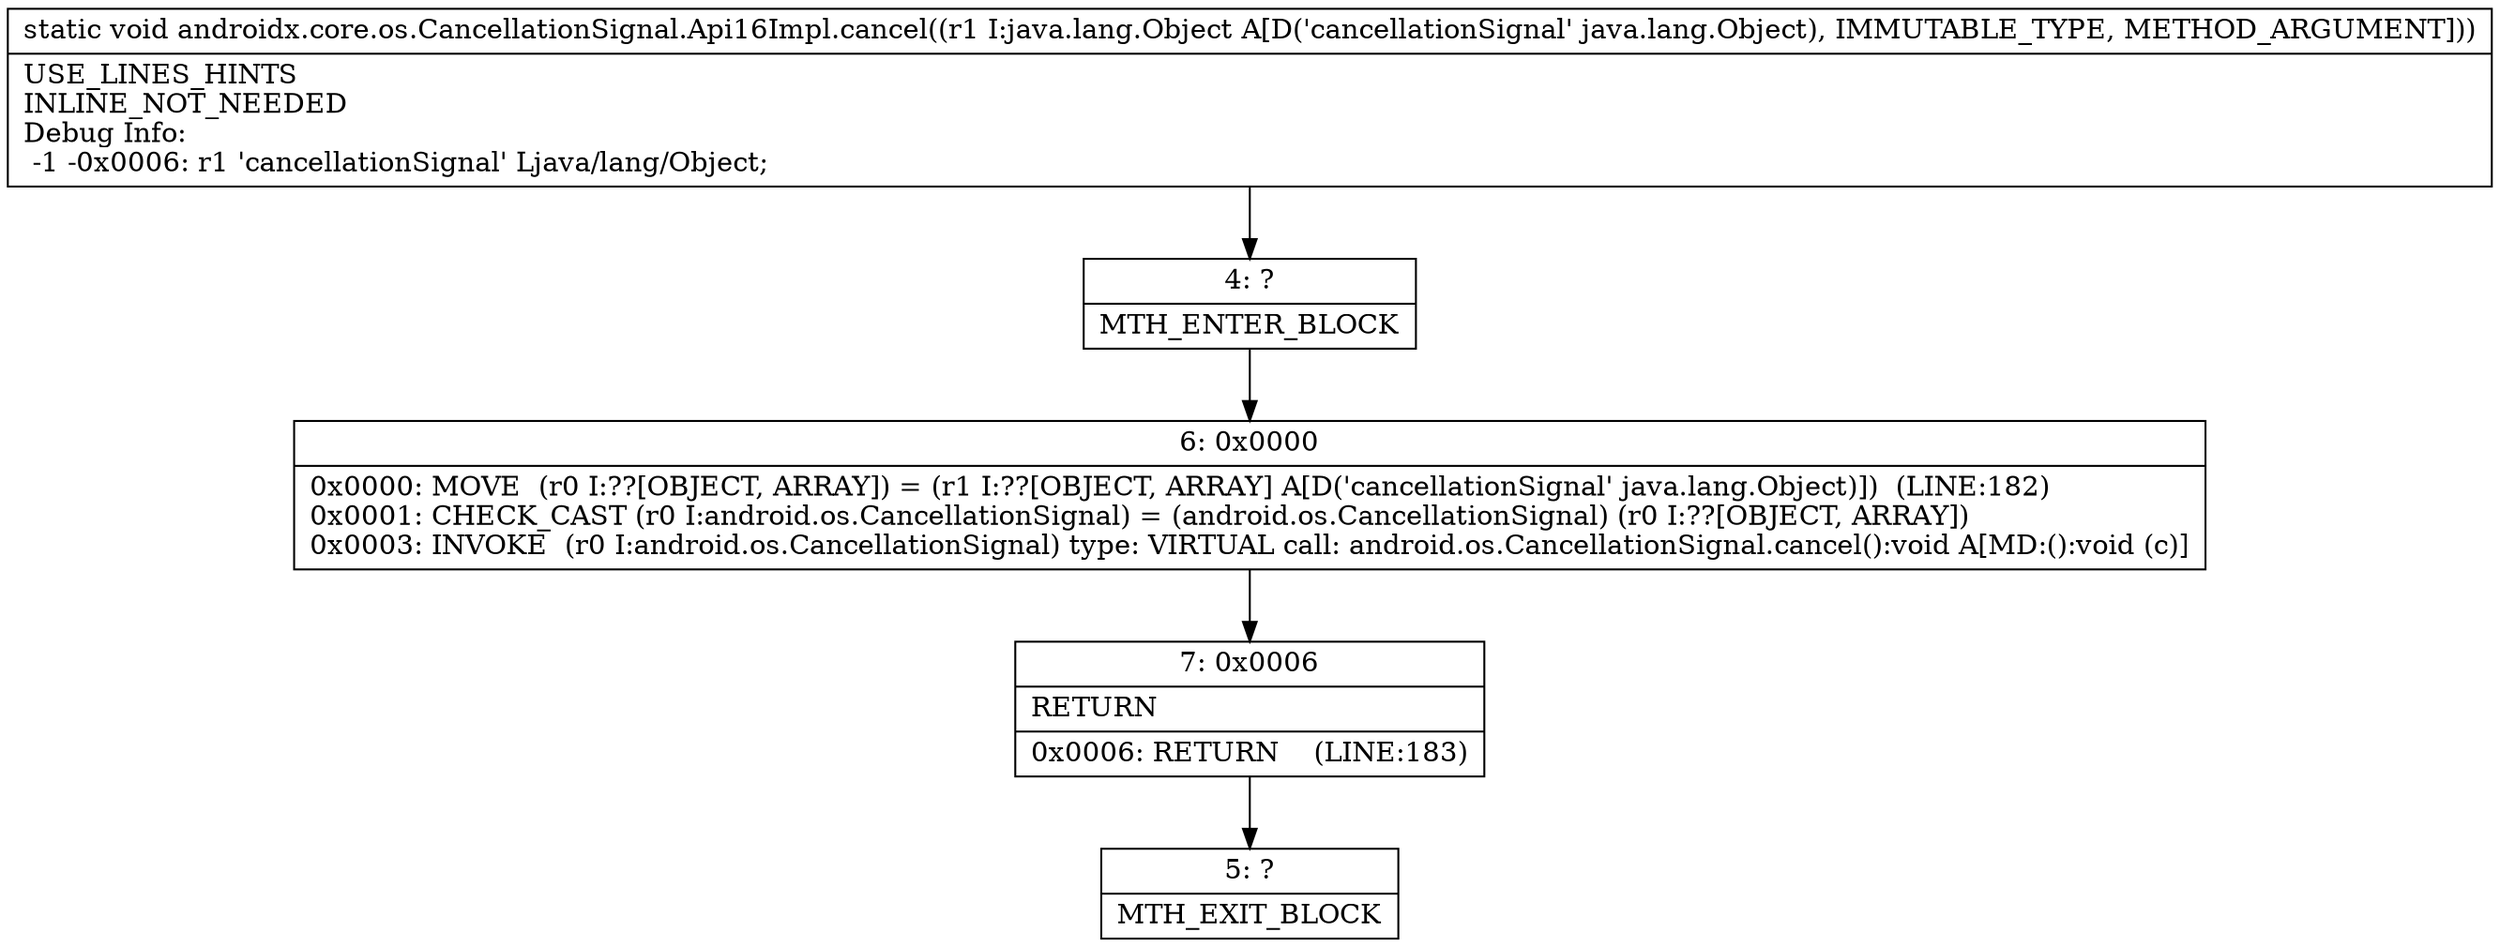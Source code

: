 digraph "CFG forandroidx.core.os.CancellationSignal.Api16Impl.cancel(Ljava\/lang\/Object;)V" {
Node_4 [shape=record,label="{4\:\ ?|MTH_ENTER_BLOCK\l}"];
Node_6 [shape=record,label="{6\:\ 0x0000|0x0000: MOVE  (r0 I:??[OBJECT, ARRAY]) = (r1 I:??[OBJECT, ARRAY] A[D('cancellationSignal' java.lang.Object)])  (LINE:182)\l0x0001: CHECK_CAST (r0 I:android.os.CancellationSignal) = (android.os.CancellationSignal) (r0 I:??[OBJECT, ARRAY]) \l0x0003: INVOKE  (r0 I:android.os.CancellationSignal) type: VIRTUAL call: android.os.CancellationSignal.cancel():void A[MD:():void (c)]\l}"];
Node_7 [shape=record,label="{7\:\ 0x0006|RETURN\l|0x0006: RETURN    (LINE:183)\l}"];
Node_5 [shape=record,label="{5\:\ ?|MTH_EXIT_BLOCK\l}"];
MethodNode[shape=record,label="{static void androidx.core.os.CancellationSignal.Api16Impl.cancel((r1 I:java.lang.Object A[D('cancellationSignal' java.lang.Object), IMMUTABLE_TYPE, METHOD_ARGUMENT]))  | USE_LINES_HINTS\lINLINE_NOT_NEEDED\lDebug Info:\l  \-1 \-0x0006: r1 'cancellationSignal' Ljava\/lang\/Object;\l}"];
MethodNode -> Node_4;Node_4 -> Node_6;
Node_6 -> Node_7;
Node_7 -> Node_5;
}

